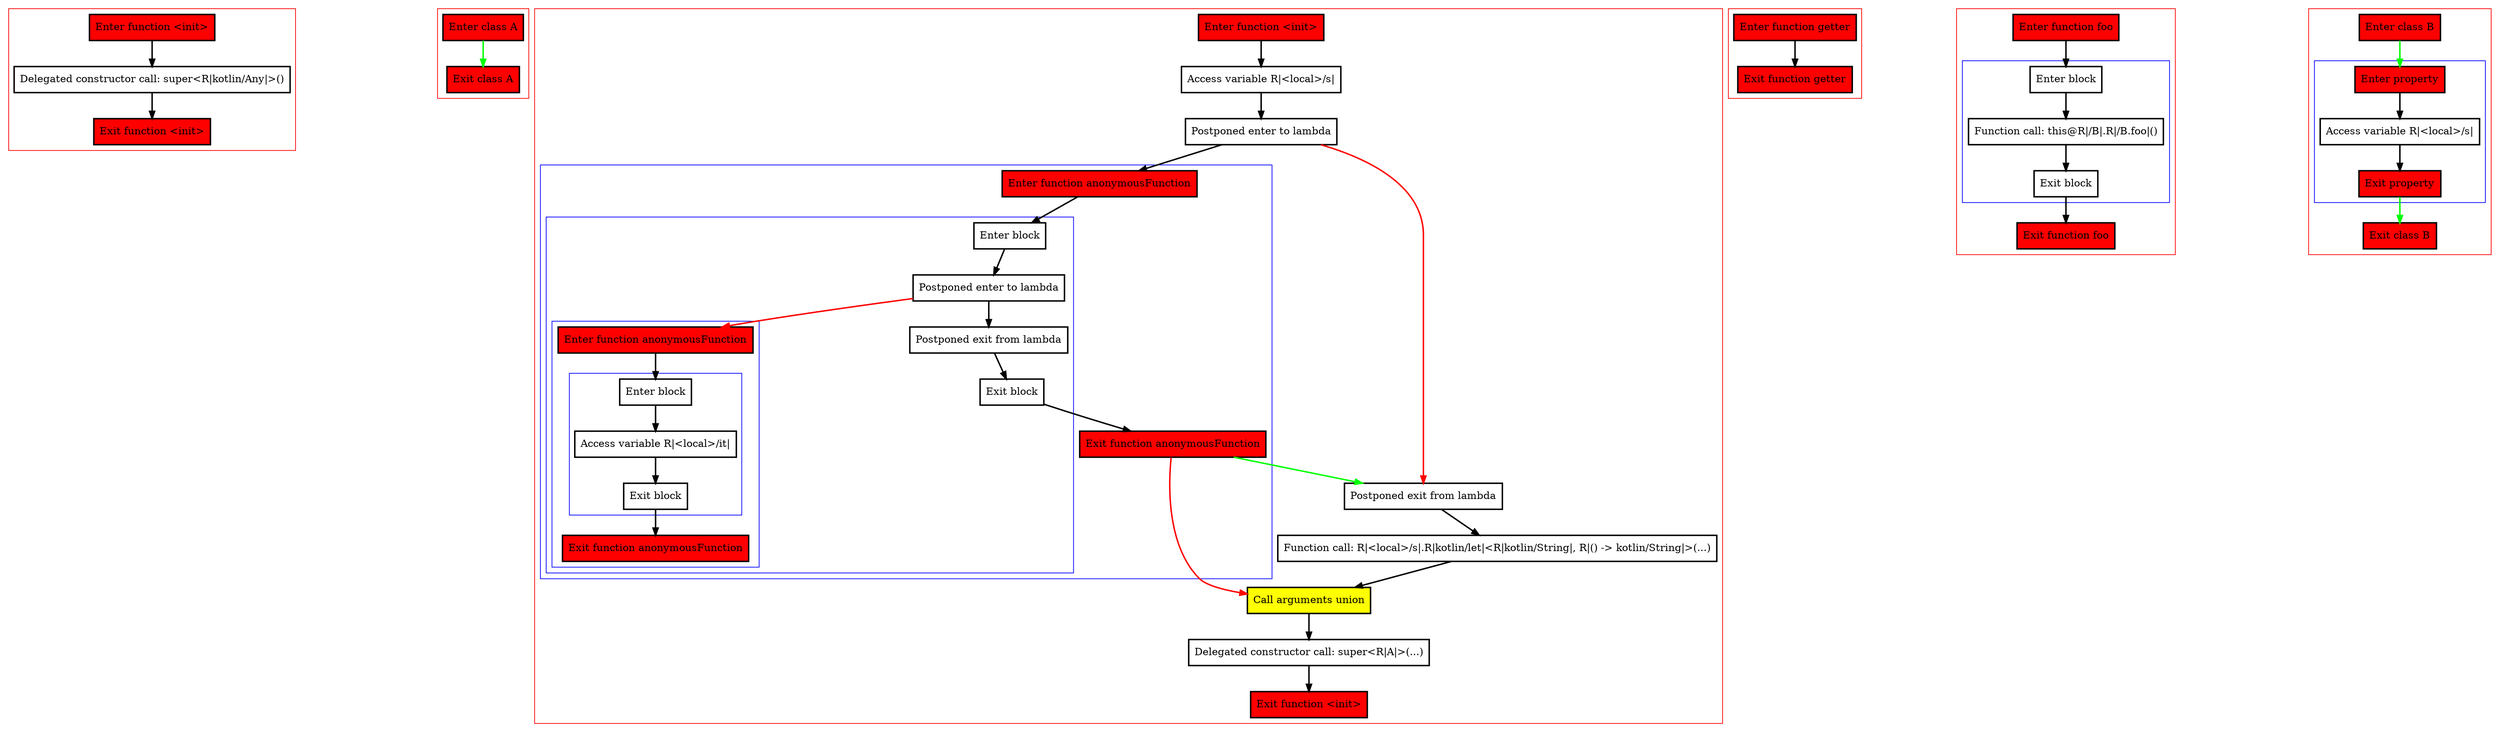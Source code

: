 digraph postponedLambdaInConstructor_kt {
    graph [nodesep=3]
    node [shape=box penwidth=2]
    edge [penwidth=2]

    subgraph cluster_0 {
        color=red
        0 [label="Enter function <init>" style="filled" fillcolor=red];
        1 [label="Delegated constructor call: super<R|kotlin/Any|>()"];
        2 [label="Exit function <init>" style="filled" fillcolor=red];
    }
    0 -> {1};
    1 -> {2};

    subgraph cluster_1 {
        color=red
        3 [label="Enter class A" style="filled" fillcolor=red];
        4 [label="Exit class A" style="filled" fillcolor=red];
    }
    3 -> {4} [color=green];

    subgraph cluster_2 {
        color=red
        5 [label="Enter function <init>" style="filled" fillcolor=red];
        6 [label="Access variable R|<local>/s|"];
        7 [label="Postponed enter to lambda"];
        subgraph cluster_3 {
            color=blue
            13 [label="Enter function anonymousFunction" style="filled" fillcolor=red];
            subgraph cluster_4 {
                color=blue
                14 [label="Enter block"];
                15 [label="Postponed enter to lambda"];
                subgraph cluster_5 {
                    color=blue
                    19 [label="Enter function anonymousFunction" style="filled" fillcolor=red];
                    subgraph cluster_6 {
                        color=blue
                        20 [label="Enter block"];
                        21 [label="Access variable R|<local>/it|"];
                        22 [label="Exit block"];
                    }
                    23 [label="Exit function anonymousFunction" style="filled" fillcolor=red];
                }
                16 [label="Postponed exit from lambda"];
                17 [label="Exit block"];
            }
            18 [label="Exit function anonymousFunction" style="filled" fillcolor=red];
        }
        8 [label="Postponed exit from lambda"];
        9 [label="Function call: R|<local>/s|.R|kotlin/let|<R|kotlin/String|, R|() -> kotlin/String|>(...)"];
        10 [label="Call arguments union" style="filled" fillcolor=yellow];
        11 [label="Delegated constructor call: super<R|A|>(...)"];
        12 [label="Exit function <init>" style="filled" fillcolor=red];
    }
    5 -> {6};
    6 -> {7};
    7 -> {13};
    7 -> {8} [color=red];
    8 -> {9};
    9 -> {10};
    10 -> {11};
    11 -> {12};
    13 -> {14};
    14 -> {15};
    15 -> {16};
    15 -> {19} [color=red];
    16 -> {17};
    17 -> {18};
    18 -> {8} [color=green];
    18 -> {10} [color=red];
    19 -> {20};
    20 -> {21};
    21 -> {22};
    22 -> {23};

    subgraph cluster_7 {
        color=red
        24 [label="Enter function getter" style="filled" fillcolor=red];
        25 [label="Exit function getter" style="filled" fillcolor=red];
    }
    24 -> {25};

    subgraph cluster_8 {
        color=red
        29 [label="Enter function foo" style="filled" fillcolor=red];
        subgraph cluster_9 {
            color=blue
            30 [label="Enter block"];
            31 [label="Function call: this@R|/B|.R|/B.foo|()"];
            32 [label="Exit block"];
        }
        33 [label="Exit function foo" style="filled" fillcolor=red];
    }
    29 -> {30};
    30 -> {31};
    31 -> {32};
    32 -> {33};

    subgraph cluster_10 {
        color=red
        34 [label="Enter class B" style="filled" fillcolor=red];
        subgraph cluster_11 {
            color=blue
            26 [label="Enter property" style="filled" fillcolor=red];
            27 [label="Access variable R|<local>/s|"];
            28 [label="Exit property" style="filled" fillcolor=red];
        }
        35 [label="Exit class B" style="filled" fillcolor=red];
    }
    34 -> {26} [color=green];
    26 -> {27};
    27 -> {28};
    28 -> {35} [color=green];

}

